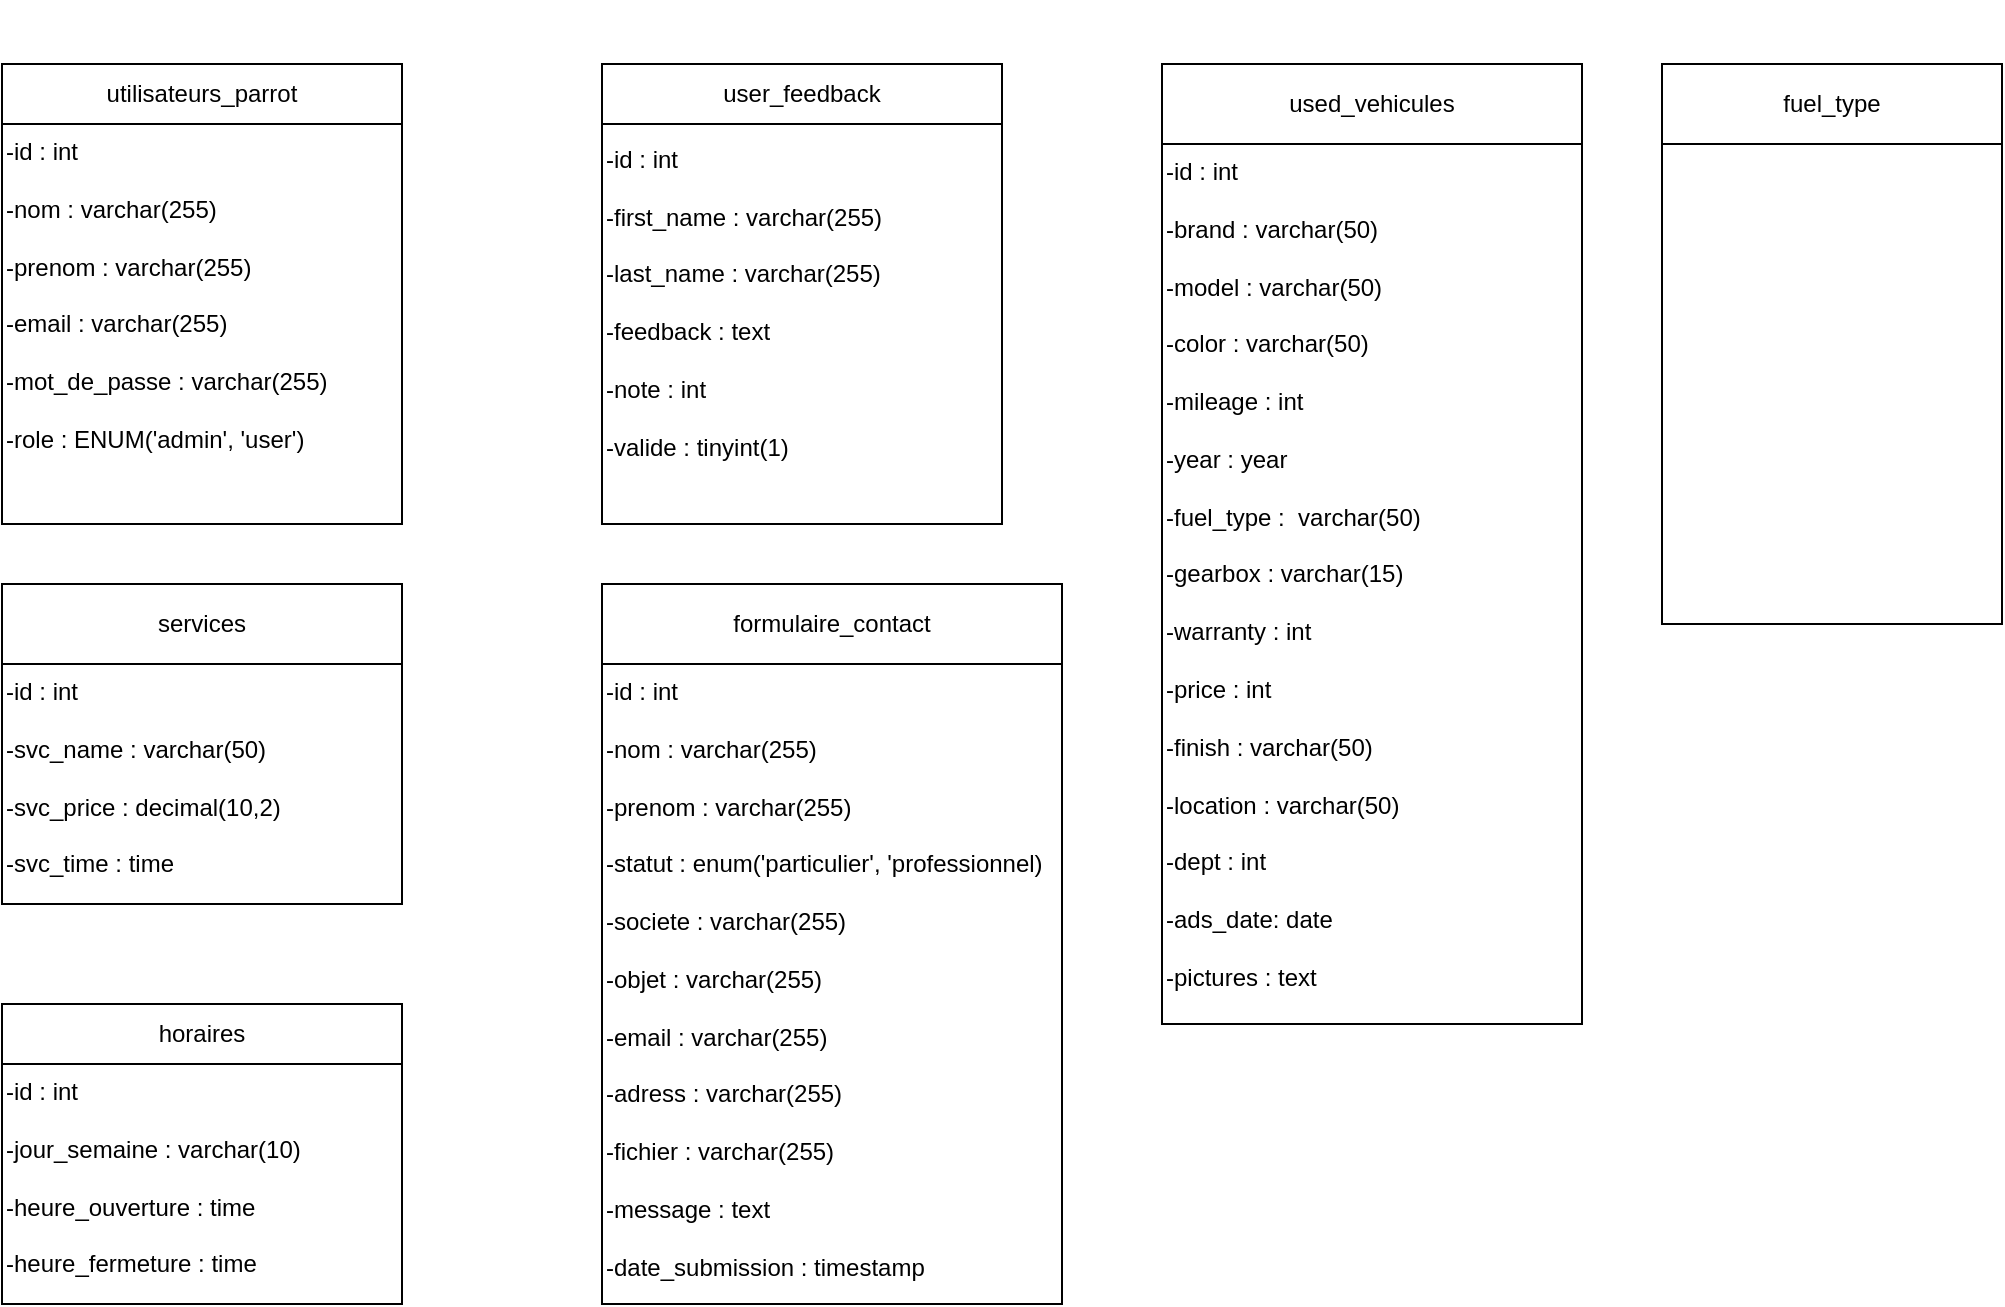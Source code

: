 <mxfile>
    <diagram id="CkaYdKFN-Y4JmhTi5wJ0" name="Page-1">
        <mxGraphModel dx="1752" dy="879" grid="1" gridSize="10" guides="1" tooltips="1" connect="1" arrows="1" fold="1" page="1" pageScale="1" pageWidth="2339" pageHeight="3300" math="0" shadow="0">
            <root>
                <mxCell id="0"/>
                <mxCell id="1" parent="0"/>
                <mxCell id="2" value="-id : int&lt;br&gt;&lt;br&gt;-nom : varchar(255)&lt;br&gt;&lt;br&gt;-prenom : varchar(255)&lt;br&gt;&lt;br&gt;-email : varchar(255)&lt;br&gt;&lt;br&gt;-mot_de_passe : varchar(255)&lt;br&gt;&lt;br&gt;-role : ENUM('admin', 'user')&amp;nbsp;" style="whiteSpace=wrap;html=1;direction=south;align=left;verticalAlign=top;" parent="1" vertex="1">
                    <mxGeometry x="200" y="70" width="200" height="200" as="geometry"/>
                </mxCell>
                <mxCell id="4" value="utilisateurs_parrot" style="whiteSpace=wrap;html=1;direction=south;" parent="1" vertex="1">
                    <mxGeometry x="200" y="40" width="200" height="30" as="geometry"/>
                </mxCell>
                <mxCell id="7" value="&lt;br&gt;&lt;br&gt;&lt;br&gt;&lt;br&gt;&lt;br&gt;-id : int&lt;br&gt;&lt;br&gt;-first_name : varchar(255)&lt;br&gt;&lt;br&gt;-last_name : varchar(255)&lt;br&gt;&lt;br&gt;-feedback : text&lt;br&gt;&lt;br&gt;-note : int&lt;br&gt;&lt;br&gt;-valide : tinyint(1)&amp;nbsp;&lt;br&gt;&lt;div style=&quot;&quot;&gt;&lt;br&gt;&lt;/div&gt;&amp;nbsp;" style="whiteSpace=wrap;html=1;direction=south;align=left;verticalAlign=bottom;" parent="1" vertex="1">
                    <mxGeometry x="500" y="40" width="200" height="230" as="geometry"/>
                </mxCell>
                <mxCell id="8" value="user_feedback" style="whiteSpace=wrap;html=1;" parent="1" vertex="1">
                    <mxGeometry x="500" y="40" width="200" height="30" as="geometry"/>
                </mxCell>
                <mxCell id="9" value="&lt;div style=&quot;&quot;&gt;&lt;span style=&quot;background-color: initial;&quot;&gt;-id : int&lt;br&gt;&lt;/span&gt;&lt;/div&gt;&lt;br&gt;-jour_semaine : varchar(10)&lt;br&gt;&lt;br&gt;-heure_ouverture : time&lt;br&gt;&lt;br&gt;-heure_fermeture : time" style="whiteSpace=wrap;html=1;align=left;fillColor=default;verticalAlign=top;" parent="1" vertex="1">
                    <mxGeometry x="200" y="540" width="200" height="120" as="geometry"/>
                </mxCell>
                <mxCell id="10" value="horaires" style="whiteSpace=wrap;html=1;" parent="1" vertex="1">
                    <mxGeometry x="200" y="510" width="200" height="30" as="geometry"/>
                </mxCell>
                <mxCell id="11" value="-id : int&lt;br&gt;&lt;br&gt;-svc_name : varchar(50)&lt;br&gt;&lt;br&gt;-svc_price : decimal(10,2)&lt;br&gt;&lt;br&gt;-svc_time : time" style="whiteSpace=wrap;html=1;fillColor=default;verticalAlign=top;align=left;" parent="1" vertex="1">
                    <mxGeometry x="200" y="340" width="200" height="120" as="geometry"/>
                </mxCell>
                <mxCell id="12" value="services" style="whiteSpace=wrap;html=1;fillColor=default;" parent="1" vertex="1">
                    <mxGeometry x="200" y="300" width="200" height="40" as="geometry"/>
                </mxCell>
                <mxCell id="13" value="-id : int&lt;br&gt;&lt;br&gt;-nom : varchar(255)&lt;br&gt;&lt;br&gt;-prenom : varchar(255)&lt;br&gt;&lt;br&gt;-statut : enum('particulier', 'professionnel)&lt;br&gt;&lt;br&gt;-societe : varchar(255)&lt;br&gt;&lt;br&gt;-objet : varchar(255)&lt;br&gt;&lt;br&gt;-email : varchar(255)&lt;br&gt;&lt;br&gt;-adress : varchar(255)&lt;br&gt;&lt;br&gt;-fichier : varchar(255)&lt;br&gt;&lt;br&gt;-message : text&lt;br&gt;&lt;br&gt;-date_submission : timestamp" style="whiteSpace=wrap;html=1;fillColor=default;verticalAlign=top;align=left;" parent="1" vertex="1">
                    <mxGeometry x="500" y="340" width="230" height="320" as="geometry"/>
                </mxCell>
                <mxCell id="14" value="formulaire_contact" style="whiteSpace=wrap;html=1;fillColor=default;" parent="1" vertex="1">
                    <mxGeometry x="500" y="300" width="230" height="40" as="geometry"/>
                </mxCell>
                <mxCell id="15" value="-id : int&lt;br&gt;&lt;br&gt;-brand : varchar(50)&lt;br&gt;&lt;br&gt;-model : varchar(50)&lt;br&gt;&lt;br&gt;-color : varchar(50)&lt;br&gt;&lt;br&gt;-mileage : int&lt;br&gt;&lt;br&gt;-year : year&lt;br&gt;&lt;br&gt;-fuel_type :&amp;nbsp; varchar(50)&lt;br&gt;&lt;br&gt;-gearbox : varchar(15)&lt;br&gt;&lt;br&gt;-warranty : int&lt;br&gt;&lt;br&gt;-price : int&lt;br&gt;&lt;br&gt;-finish : varchar(50)&lt;br&gt;&lt;br&gt;-location : varchar(50)&lt;br&gt;&lt;br&gt;-dept : int&lt;br&gt;&lt;br&gt;-ads_date: date&lt;br&gt;&lt;br&gt;-pictures : text" style="whiteSpace=wrap;html=1;fillColor=default;verticalAlign=top;align=left;" parent="1" vertex="1">
                    <mxGeometry x="780" y="80" width="210" height="440" as="geometry"/>
                </mxCell>
                <mxCell id="16" value="used_vehicules" style="whiteSpace=wrap;html=1;fillColor=default;" parent="1" vertex="1">
                    <mxGeometry x="780" y="40" width="210" height="40" as="geometry"/>
                </mxCell>
                <mxCell id="17" value="fuel_type" style="rounded=0;whiteSpace=wrap;html=1;" vertex="1" parent="1">
                    <mxGeometry x="1030" y="40" width="170" height="40" as="geometry"/>
                </mxCell>
                <mxCell id="19" value="" style="rounded=0;whiteSpace=wrap;html=1;" vertex="1" parent="1">
                    <mxGeometry x="1030" y="80" width="170" height="240" as="geometry"/>
                </mxCell>
            </root>
        </mxGraphModel>
    </diagram>
</mxfile>